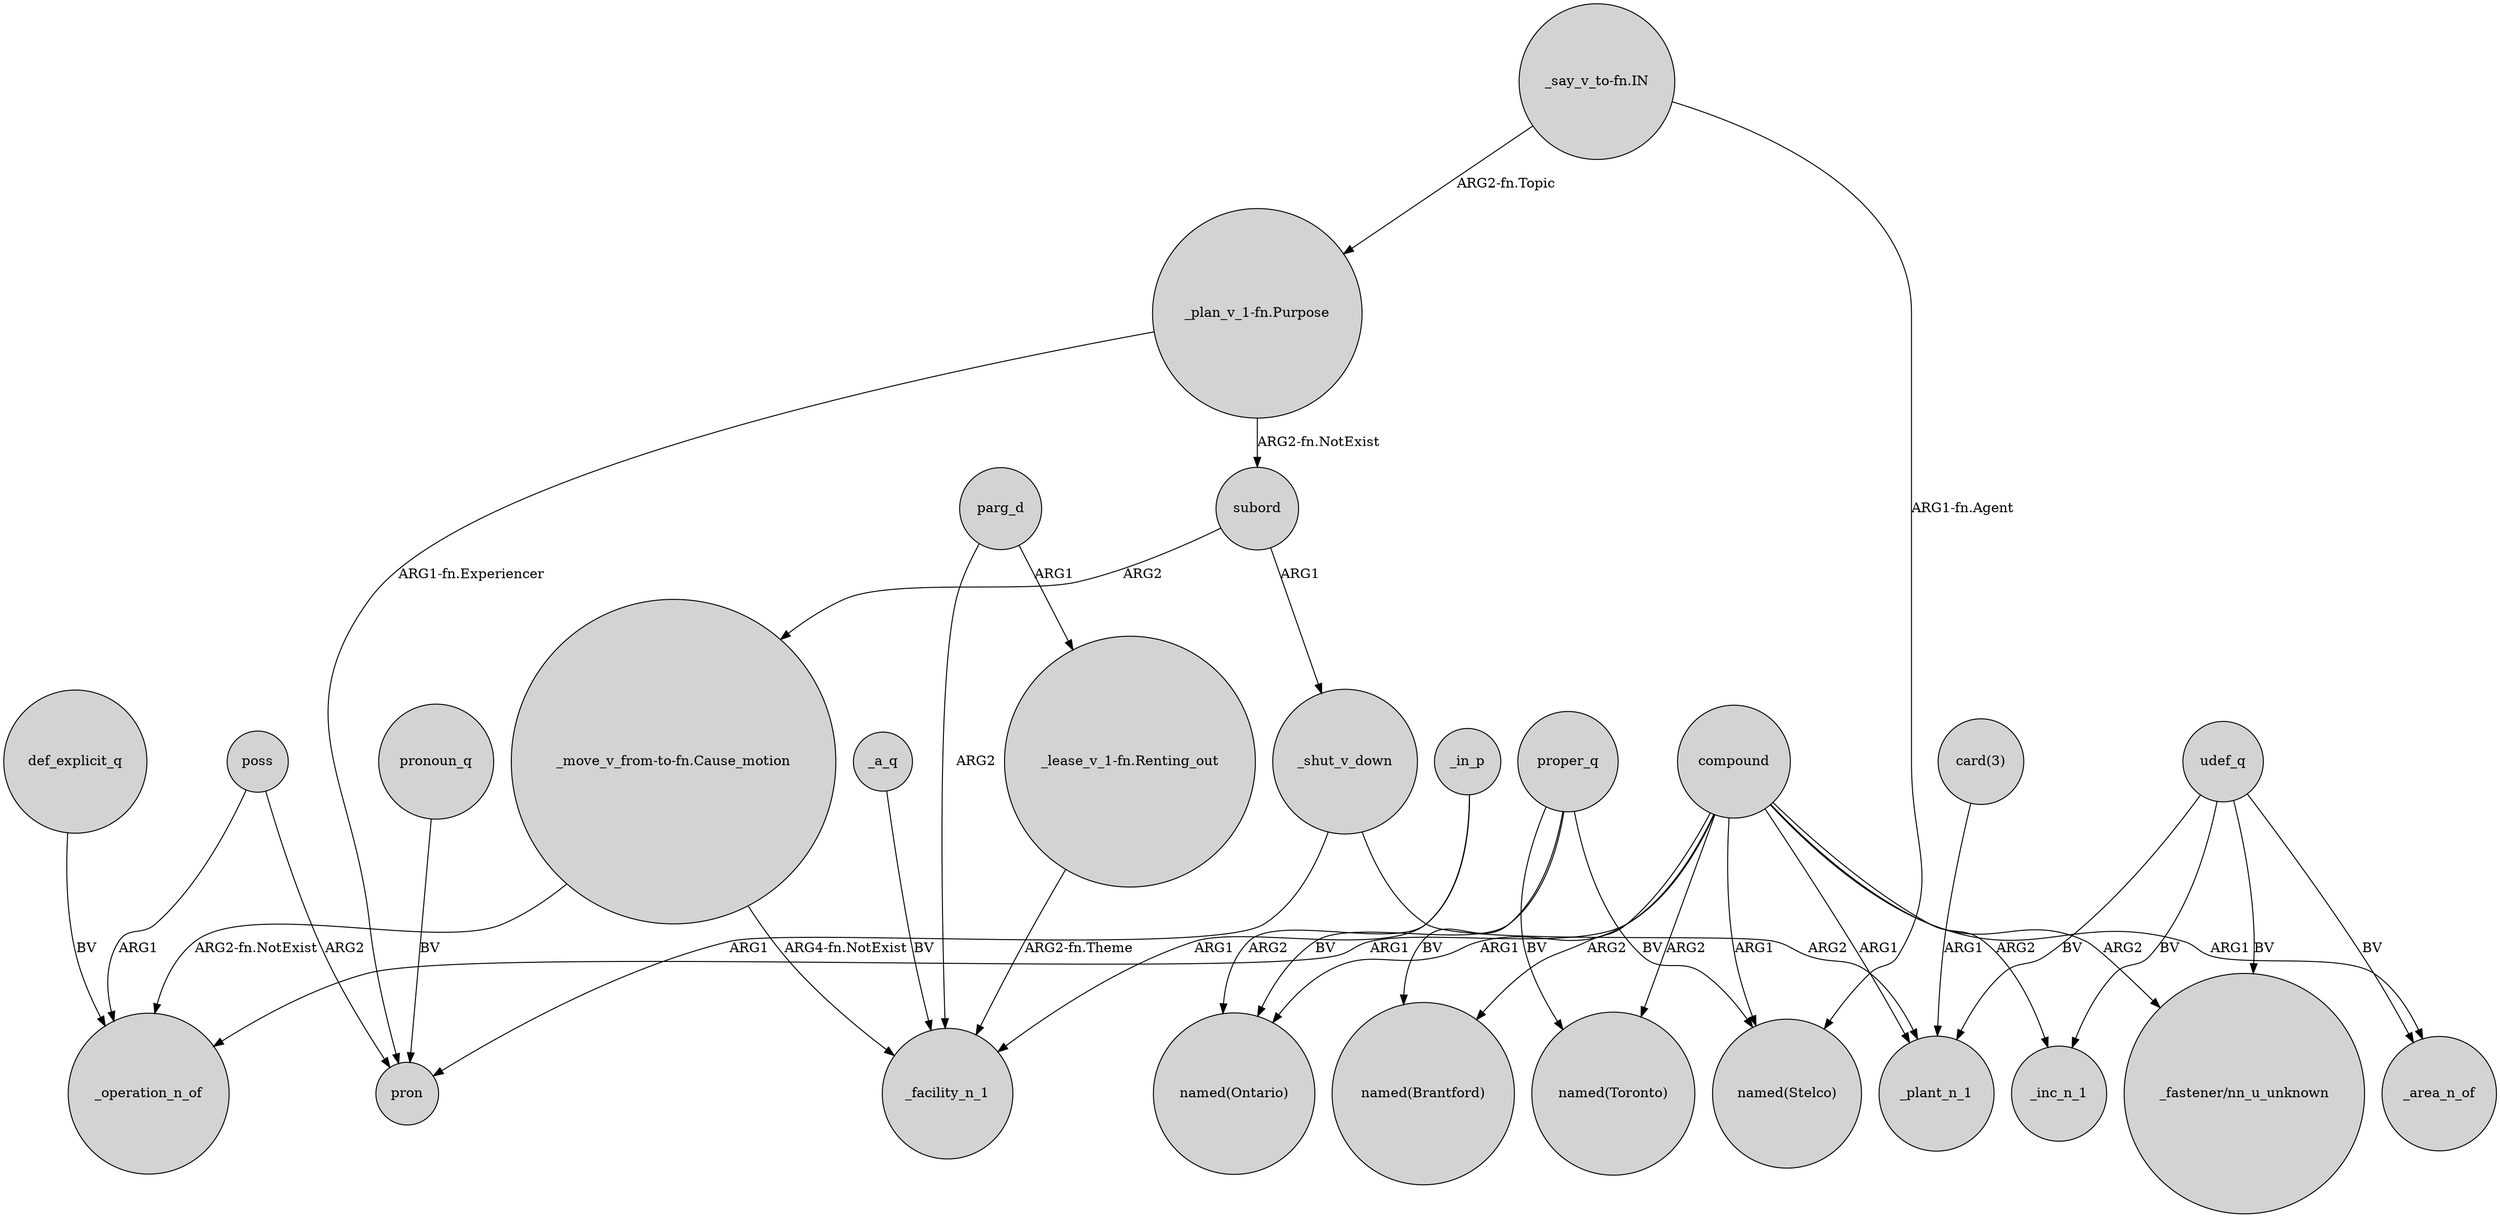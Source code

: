digraph {
	node [shape=circle style=filled]
	compound -> _operation_n_of [label=ARG1]
	udef_q -> _inc_n_1 [label=BV]
	poss -> pron [label=ARG2]
	poss -> _operation_n_of [label=ARG1]
	proper_q -> "named(Brantford)" [label=BV]
	"_plan_v_1-fn.Purpose" -> pron [label="ARG1-fn.Experiencer"]
	"_move_v_from-to-fn.Cause_motion" -> _facility_n_1 [label="ARG4-fn.NotExist"]
	compound -> "named(Toronto)" [label=ARG2]
	udef_q -> "_fastener/nn_u_unknown" [label=BV]
	_in_p -> _facility_n_1 [label=ARG1]
	proper_q -> "named(Stelco)" [label=BV]
	compound -> _plant_n_1 [label=ARG1]
	subord -> "_move_v_from-to-fn.Cause_motion" [label=ARG2]
	"_plan_v_1-fn.Purpose" -> subord [label="ARG2-fn.NotExist"]
	"_say_v_to-fn.IN" -> "_plan_v_1-fn.Purpose" [label="ARG2-fn.Topic"]
	proper_q -> "named(Toronto)" [label=BV]
	"card(3)" -> _plant_n_1 [label=ARG1]
	compound -> "named(Ontario)" [label=ARG1]
	pronoun_q -> pron [label=BV]
	def_explicit_q -> _operation_n_of [label=BV]
	proper_q -> "named(Ontario)" [label=BV]
	"_move_v_from-to-fn.Cause_motion" -> _operation_n_of [label="ARG2-fn.NotExist"]
	parg_d -> _facility_n_1 [label=ARG2]
	_a_q -> _facility_n_1 [label=BV]
	compound -> "_fastener/nn_u_unknown" [label=ARG2]
	subord -> _shut_v_down [label=ARG1]
	udef_q -> _plant_n_1 [label=BV]
	parg_d -> "_lease_v_1-fn.Renting_out" [label=ARG1]
	"_say_v_to-fn.IN" -> "named(Stelco)" [label="ARG1-fn.Agent"]
	_in_p -> "named(Ontario)" [label=ARG2]
	"_lease_v_1-fn.Renting_out" -> _facility_n_1 [label="ARG2-fn.Theme"]
	compound -> "named(Brantford)" [label=ARG2]
	compound -> "named(Stelco)" [label=ARG1]
	_shut_v_down -> pron [label=ARG1]
	udef_q -> _area_n_of [label=BV]
	compound -> _area_n_of [label=ARG1]
	compound -> _inc_n_1 [label=ARG2]
	_shut_v_down -> _plant_n_1 [label=ARG2]
}
